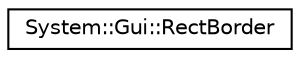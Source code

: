 digraph G
{
  edge [fontname="Helvetica",fontsize="10",labelfontname="Helvetica",labelfontsize="10"];
  node [fontname="Helvetica",fontsize="10",shape=record];
  rankdir="LR";
  Node1 [label="System::Gui::RectBorder",height=0.2,width=0.4,color="black", fillcolor="white", style="filled",URL="$class_system_1_1_gui_1_1_rect_border.html"];
}
